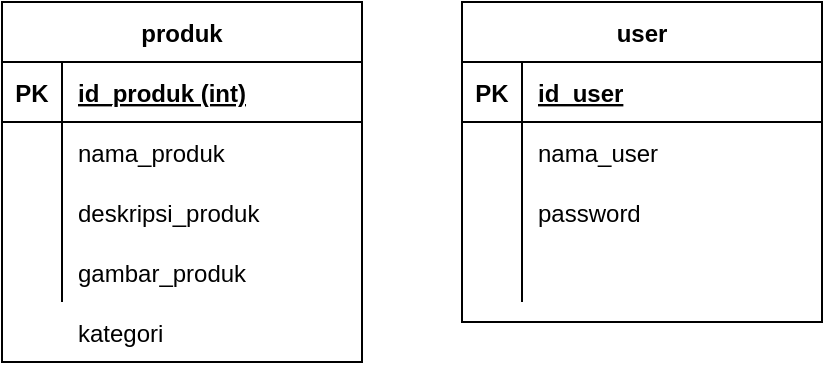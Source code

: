 <mxfile version="14.8.0" type="github">
  <diagram id="R2lEEEUBdFMjLlhIrx00" name="Page-1">
    <mxGraphModel dx="868" dy="492" grid="1" gridSize="10" guides="1" tooltips="1" connect="1" arrows="1" fold="1" page="1" pageScale="1" pageWidth="850" pageHeight="1100" math="0" shadow="0" extFonts="Permanent Marker^https://fonts.googleapis.com/css?family=Permanent+Marker">
      <root>
        <mxCell id="0" />
        <mxCell id="1" parent="0" />
        <mxCell id="AfwDdPErntu8ts_8zTaQ-37" value="produk" style="shape=table;startSize=30;container=1;collapsible=1;childLayout=tableLayout;fixedRows=1;rowLines=0;fontStyle=1;align=center;resizeLast=1;" vertex="1" parent="1">
          <mxGeometry x="50" y="40" width="180" height="180" as="geometry" />
        </mxCell>
        <mxCell id="AfwDdPErntu8ts_8zTaQ-38" value="" style="shape=partialRectangle;collapsible=0;dropTarget=0;pointerEvents=0;fillColor=none;top=0;left=0;bottom=1;right=0;points=[[0,0.5],[1,0.5]];portConstraint=eastwest;" vertex="1" parent="AfwDdPErntu8ts_8zTaQ-37">
          <mxGeometry y="30" width="180" height="30" as="geometry" />
        </mxCell>
        <mxCell id="AfwDdPErntu8ts_8zTaQ-39" value="PK" style="shape=partialRectangle;connectable=0;fillColor=none;top=0;left=0;bottom=0;right=0;fontStyle=1;overflow=hidden;" vertex="1" parent="AfwDdPErntu8ts_8zTaQ-38">
          <mxGeometry width="30" height="30" as="geometry" />
        </mxCell>
        <mxCell id="AfwDdPErntu8ts_8zTaQ-40" value="id_produk (int)" style="shape=partialRectangle;connectable=0;fillColor=none;top=0;left=0;bottom=0;right=0;align=left;spacingLeft=6;fontStyle=5;overflow=hidden;" vertex="1" parent="AfwDdPErntu8ts_8zTaQ-38">
          <mxGeometry x="30" width="150" height="30" as="geometry" />
        </mxCell>
        <mxCell id="AfwDdPErntu8ts_8zTaQ-41" value="" style="shape=partialRectangle;collapsible=0;dropTarget=0;pointerEvents=0;fillColor=none;top=0;left=0;bottom=0;right=0;points=[[0,0.5],[1,0.5]];portConstraint=eastwest;" vertex="1" parent="AfwDdPErntu8ts_8zTaQ-37">
          <mxGeometry y="60" width="180" height="30" as="geometry" />
        </mxCell>
        <mxCell id="AfwDdPErntu8ts_8zTaQ-42" value="" style="shape=partialRectangle;connectable=0;fillColor=none;top=0;left=0;bottom=0;right=0;editable=1;overflow=hidden;" vertex="1" parent="AfwDdPErntu8ts_8zTaQ-41">
          <mxGeometry width="30" height="30" as="geometry" />
        </mxCell>
        <mxCell id="AfwDdPErntu8ts_8zTaQ-43" value="nama_produk" style="shape=partialRectangle;connectable=0;fillColor=none;top=0;left=0;bottom=0;right=0;align=left;spacingLeft=6;overflow=hidden;" vertex="1" parent="AfwDdPErntu8ts_8zTaQ-41">
          <mxGeometry x="30" width="150" height="30" as="geometry" />
        </mxCell>
        <mxCell id="AfwDdPErntu8ts_8zTaQ-44" value="" style="shape=partialRectangle;collapsible=0;dropTarget=0;pointerEvents=0;fillColor=none;top=0;left=0;bottom=0;right=0;points=[[0,0.5],[1,0.5]];portConstraint=eastwest;" vertex="1" parent="AfwDdPErntu8ts_8zTaQ-37">
          <mxGeometry y="90" width="180" height="30" as="geometry" />
        </mxCell>
        <mxCell id="AfwDdPErntu8ts_8zTaQ-45" value="" style="shape=partialRectangle;connectable=0;fillColor=none;top=0;left=0;bottom=0;right=0;editable=1;overflow=hidden;" vertex="1" parent="AfwDdPErntu8ts_8zTaQ-44">
          <mxGeometry width="30" height="30" as="geometry" />
        </mxCell>
        <mxCell id="AfwDdPErntu8ts_8zTaQ-46" value="deskripsi_produk" style="shape=partialRectangle;connectable=0;fillColor=none;top=0;left=0;bottom=0;right=0;align=left;spacingLeft=6;overflow=hidden;" vertex="1" parent="AfwDdPErntu8ts_8zTaQ-44">
          <mxGeometry x="30" width="150" height="30" as="geometry" />
        </mxCell>
        <mxCell id="AfwDdPErntu8ts_8zTaQ-47" value="" style="shape=partialRectangle;collapsible=0;dropTarget=0;pointerEvents=0;fillColor=none;top=0;left=0;bottom=0;right=0;points=[[0,0.5],[1,0.5]];portConstraint=eastwest;" vertex="1" parent="AfwDdPErntu8ts_8zTaQ-37">
          <mxGeometry y="120" width="180" height="30" as="geometry" />
        </mxCell>
        <mxCell id="AfwDdPErntu8ts_8zTaQ-48" value="" style="shape=partialRectangle;connectable=0;fillColor=none;top=0;left=0;bottom=0;right=0;editable=1;overflow=hidden;" vertex="1" parent="AfwDdPErntu8ts_8zTaQ-47">
          <mxGeometry width="30" height="30" as="geometry" />
        </mxCell>
        <mxCell id="AfwDdPErntu8ts_8zTaQ-49" value="gambar_produk" style="shape=partialRectangle;connectable=0;fillColor=none;top=0;left=0;bottom=0;right=0;align=left;spacingLeft=6;overflow=hidden;" vertex="1" parent="AfwDdPErntu8ts_8zTaQ-47">
          <mxGeometry x="30" width="150" height="30" as="geometry" />
        </mxCell>
        <mxCell id="AfwDdPErntu8ts_8zTaQ-78" value="user" style="shape=table;startSize=30;container=1;collapsible=1;childLayout=tableLayout;fixedRows=1;rowLines=0;fontStyle=1;align=center;resizeLast=1;" vertex="1" parent="1">
          <mxGeometry x="280" y="40" width="180" height="160" as="geometry" />
        </mxCell>
        <mxCell id="AfwDdPErntu8ts_8zTaQ-79" value="" style="shape=partialRectangle;collapsible=0;dropTarget=0;pointerEvents=0;fillColor=none;top=0;left=0;bottom=1;right=0;points=[[0,0.5],[1,0.5]];portConstraint=eastwest;" vertex="1" parent="AfwDdPErntu8ts_8zTaQ-78">
          <mxGeometry y="30" width="180" height="30" as="geometry" />
        </mxCell>
        <mxCell id="AfwDdPErntu8ts_8zTaQ-80" value="PK" style="shape=partialRectangle;connectable=0;fillColor=none;top=0;left=0;bottom=0;right=0;fontStyle=1;overflow=hidden;" vertex="1" parent="AfwDdPErntu8ts_8zTaQ-79">
          <mxGeometry width="30" height="30" as="geometry" />
        </mxCell>
        <mxCell id="AfwDdPErntu8ts_8zTaQ-81" value="id_user" style="shape=partialRectangle;connectable=0;fillColor=none;top=0;left=0;bottom=0;right=0;align=left;spacingLeft=6;fontStyle=5;overflow=hidden;" vertex="1" parent="AfwDdPErntu8ts_8zTaQ-79">
          <mxGeometry x="30" width="150" height="30" as="geometry" />
        </mxCell>
        <mxCell id="AfwDdPErntu8ts_8zTaQ-82" value="" style="shape=partialRectangle;collapsible=0;dropTarget=0;pointerEvents=0;fillColor=none;top=0;left=0;bottom=0;right=0;points=[[0,0.5],[1,0.5]];portConstraint=eastwest;" vertex="1" parent="AfwDdPErntu8ts_8zTaQ-78">
          <mxGeometry y="60" width="180" height="30" as="geometry" />
        </mxCell>
        <mxCell id="AfwDdPErntu8ts_8zTaQ-83" value="" style="shape=partialRectangle;connectable=0;fillColor=none;top=0;left=0;bottom=0;right=0;editable=1;overflow=hidden;" vertex="1" parent="AfwDdPErntu8ts_8zTaQ-82">
          <mxGeometry width="30" height="30" as="geometry" />
        </mxCell>
        <mxCell id="AfwDdPErntu8ts_8zTaQ-84" value="nama_user " style="shape=partialRectangle;connectable=0;fillColor=none;top=0;left=0;bottom=0;right=0;align=left;spacingLeft=6;overflow=hidden;" vertex="1" parent="AfwDdPErntu8ts_8zTaQ-82">
          <mxGeometry x="30" width="150" height="30" as="geometry" />
        </mxCell>
        <mxCell id="AfwDdPErntu8ts_8zTaQ-85" value="" style="shape=partialRectangle;collapsible=0;dropTarget=0;pointerEvents=0;fillColor=none;top=0;left=0;bottom=0;right=0;points=[[0,0.5],[1,0.5]];portConstraint=eastwest;" vertex="1" parent="AfwDdPErntu8ts_8zTaQ-78">
          <mxGeometry y="90" width="180" height="30" as="geometry" />
        </mxCell>
        <mxCell id="AfwDdPErntu8ts_8zTaQ-86" value="" style="shape=partialRectangle;connectable=0;fillColor=none;top=0;left=0;bottom=0;right=0;editable=1;overflow=hidden;" vertex="1" parent="AfwDdPErntu8ts_8zTaQ-85">
          <mxGeometry width="30" height="30" as="geometry" />
        </mxCell>
        <mxCell id="AfwDdPErntu8ts_8zTaQ-87" value="password" style="shape=partialRectangle;connectable=0;fillColor=none;top=0;left=0;bottom=0;right=0;align=left;spacingLeft=6;overflow=hidden;" vertex="1" parent="AfwDdPErntu8ts_8zTaQ-85">
          <mxGeometry x="30" width="150" height="30" as="geometry" />
        </mxCell>
        <mxCell id="AfwDdPErntu8ts_8zTaQ-88" value="" style="shape=partialRectangle;collapsible=0;dropTarget=0;pointerEvents=0;fillColor=none;top=0;left=0;bottom=0;right=0;points=[[0,0.5],[1,0.5]];portConstraint=eastwest;" vertex="1" parent="AfwDdPErntu8ts_8zTaQ-78">
          <mxGeometry y="120" width="180" height="30" as="geometry" />
        </mxCell>
        <mxCell id="AfwDdPErntu8ts_8zTaQ-89" value="" style="shape=partialRectangle;connectable=0;fillColor=none;top=0;left=0;bottom=0;right=0;editable=1;overflow=hidden;" vertex="1" parent="AfwDdPErntu8ts_8zTaQ-88">
          <mxGeometry width="30" height="30" as="geometry" />
        </mxCell>
        <mxCell id="AfwDdPErntu8ts_8zTaQ-90" value="" style="shape=partialRectangle;connectable=0;fillColor=none;top=0;left=0;bottom=0;right=0;align=left;spacingLeft=6;overflow=hidden;" vertex="1" parent="AfwDdPErntu8ts_8zTaQ-88">
          <mxGeometry x="30" width="150" height="30" as="geometry" />
        </mxCell>
        <mxCell id="AfwDdPErntu8ts_8zTaQ-91" value="kategori" style="shape=partialRectangle;connectable=0;fillColor=none;top=0;left=0;bottom=0;right=0;align=left;spacingLeft=6;overflow=hidden;" vertex="1" parent="1">
          <mxGeometry x="80" y="190" width="150" height="30" as="geometry" />
        </mxCell>
      </root>
    </mxGraphModel>
  </diagram>
</mxfile>
